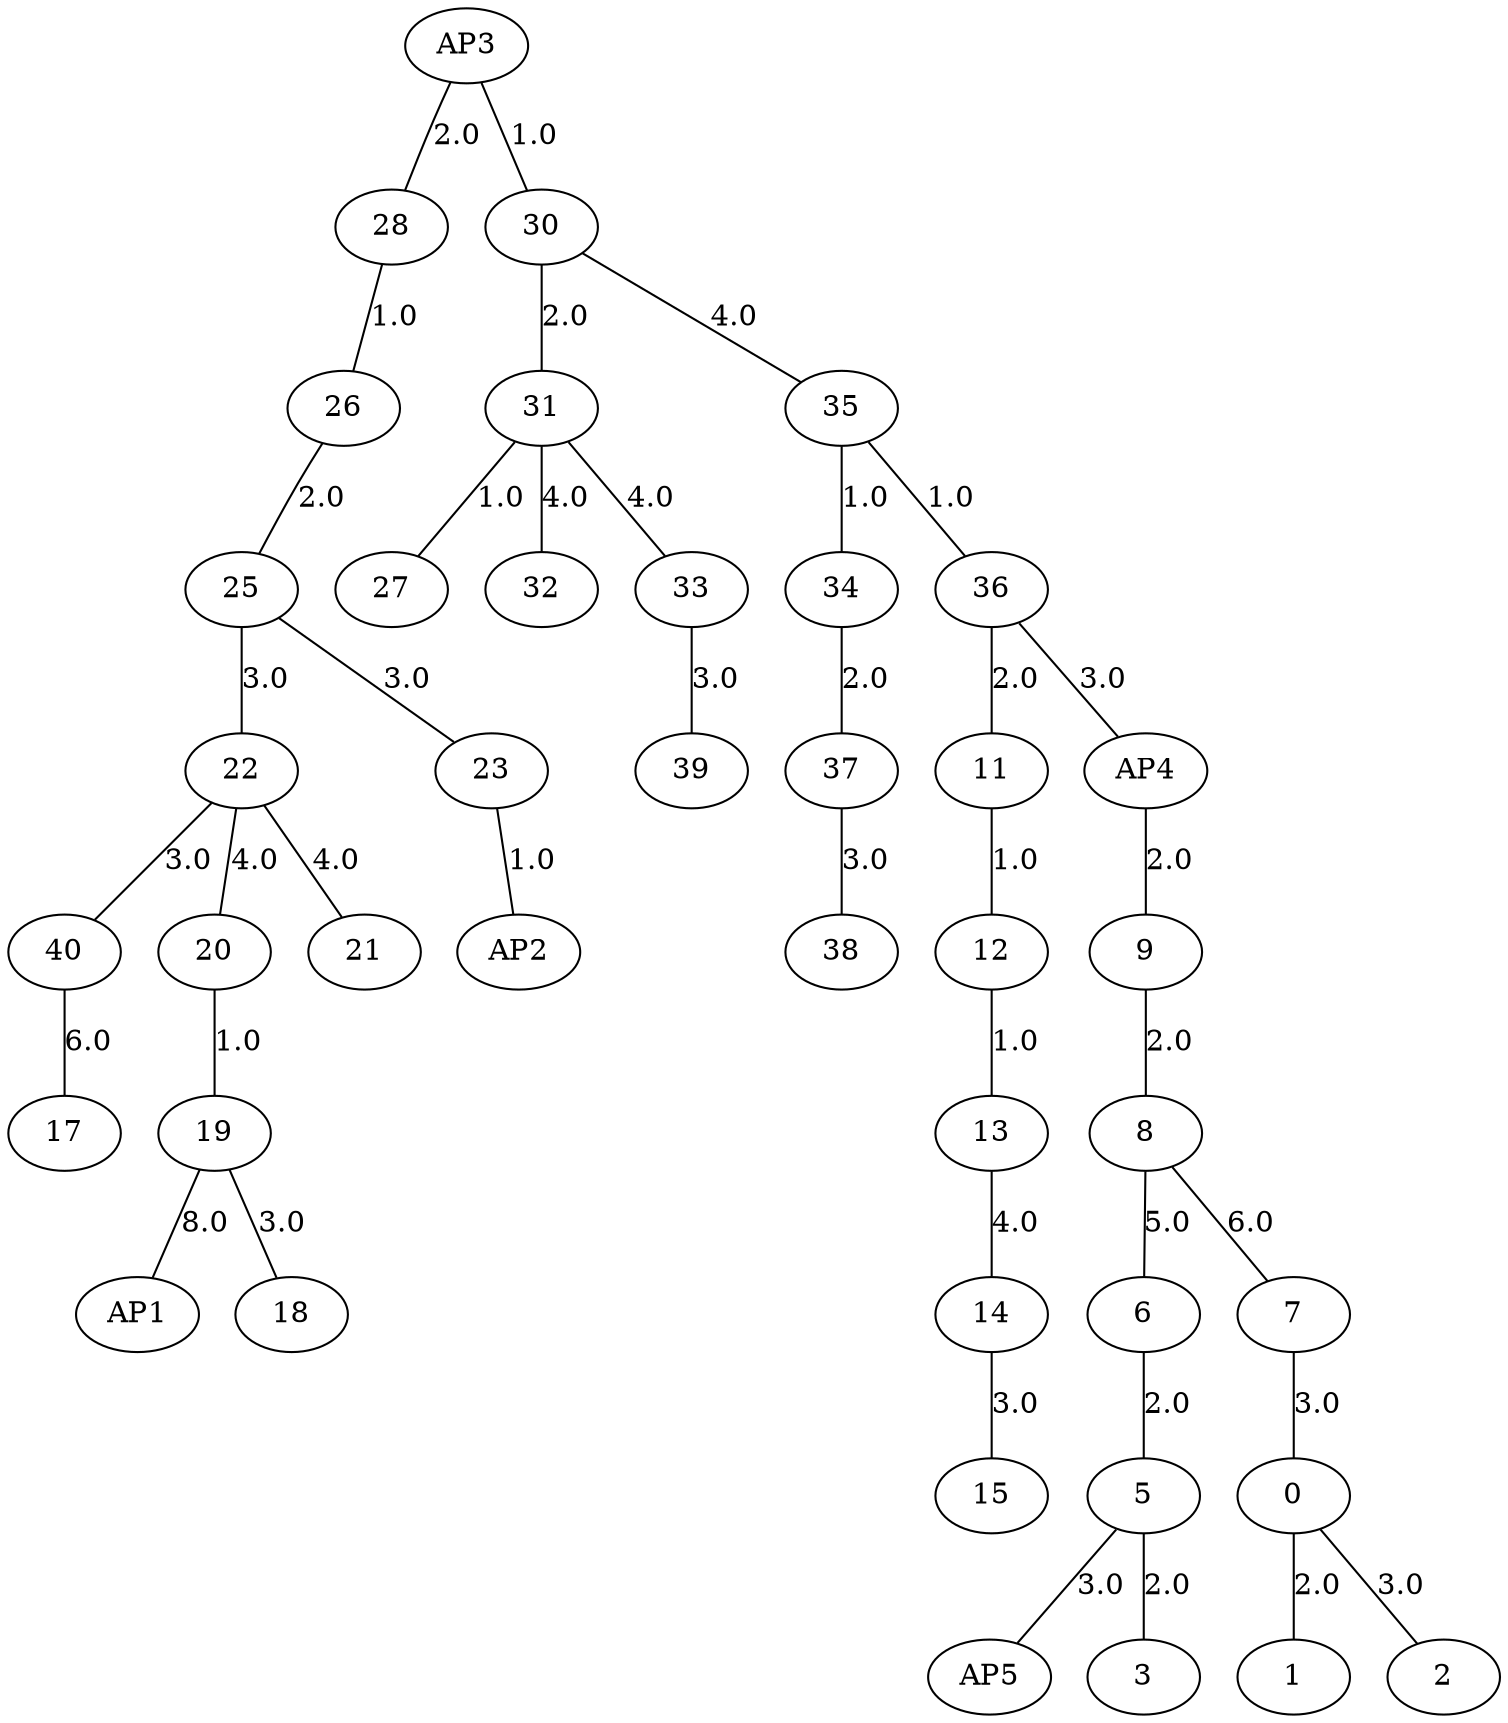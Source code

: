 graph G {
	22 -- 40 [label="3.0"];
	22 -- 20 [label="4.0"];
	22 -- 21 [label="4.0"];
	23 -- AP2 [label="1.0"];
	25 -- 22 [label="3.0"];
	25 -- 23 [label="3.0"];
	26 -- 25 [label="2.0"];
	28 -- 26 [label="1.0"];
	30 -- 31 [label="2.0"];
	30 -- 35 [label="4.0"];
	31 -- 27 [label="1.0"];
	31 -- 32 [label="4.0"];
	31 -- 33 [label="4.0"];
	11 -- 12 [label="1.0"];
	33 -- 39 [label="3.0"];
	12 -- 13 [label="1.0"];
	34 -- 37 [label="2.0"];
	13 -- 14 [label="4.0"];
	35 -- 34 [label="1.0"];
	35 -- 36 [label="1.0"];
	14 -- 15 [label="3.0"];
	36 -- 11 [label="2.0"];
	36 -- AP4 [label="3.0"];
	AP3 -- 28 [label="2.0"];
	AP3 -- 30 [label="1.0"];
	37 -- 38 [label="3.0"];
	AP4 -- 9 [label="2.0"];
	19 -- AP1 [label="8.0"];
	19 -- 18 [label="3.0"];
	0 -- 1 [label="2.0"];
	0 -- 2 [label="3.0"];
	5 -- AP5 [label="3.0"];
	5 -- 3 [label="2.0"];
	6 -- 5 [label="2.0"];
	7 -- 0 [label="3.0"];
	8 -- 6 [label="5.0"];
	8 -- 7 [label="6.0"];
	9 -- 8 [label="2.0"];
	40 -- 17 [label="6.0"];
	20 -- 19 [label="1.0"];
}

